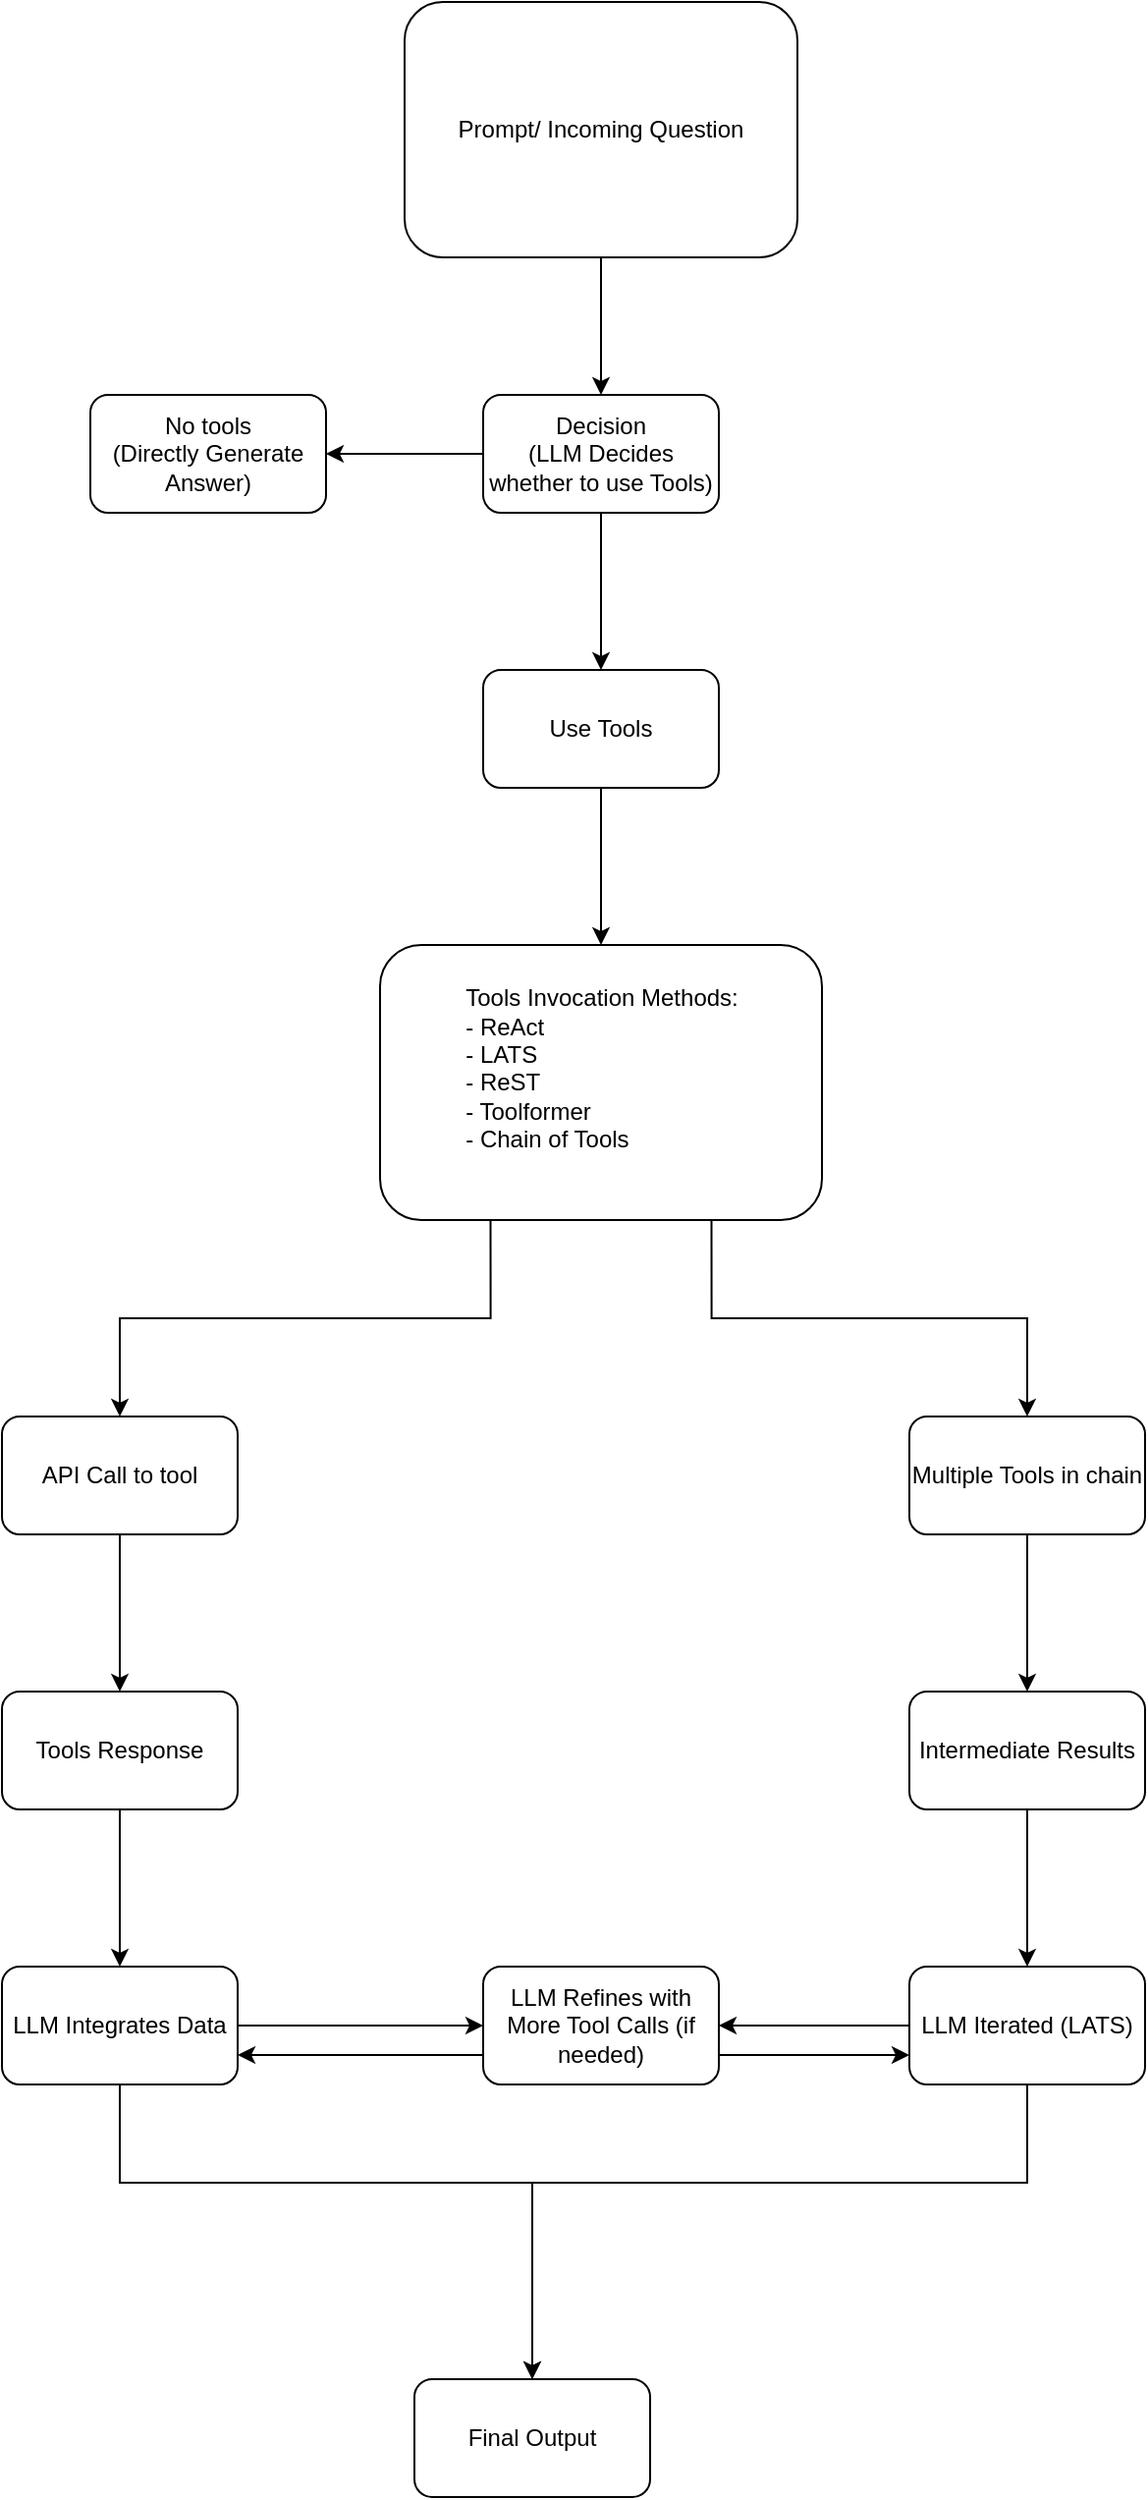 <mxfile version="26.0.9">
  <diagram name="Page-1" id="uhC2pmsRNiCQbrdiJJe3">
    <mxGraphModel dx="3776" dy="2256" grid="1" gridSize="10" guides="1" tooltips="1" connect="1" arrows="1" fold="1" page="1" pageScale="1" pageWidth="1169" pageHeight="827" math="0" shadow="0">
      <root>
        <mxCell id="0" />
        <mxCell id="1" parent="0" />
        <mxCell id="nfLUtRv_w8wSgYgJHkaU-27" style="edgeStyle=orthogonalEdgeStyle;rounded=0;orthogonalLoop=1;jettySize=auto;html=1;exitX=0.5;exitY=1;exitDx=0;exitDy=0;entryX=0.5;entryY=0;entryDx=0;entryDy=0;" edge="1" parent="1" source="nfLUtRv_w8wSgYgJHkaU-1" target="nfLUtRv_w8wSgYgJHkaU-26">
          <mxGeometry relative="1" as="geometry" />
        </mxCell>
        <mxCell id="nfLUtRv_w8wSgYgJHkaU-1" value="Prompt/ Incoming Question" style="rounded=1;whiteSpace=wrap;html=1;" vertex="1" parent="1">
          <mxGeometry x="155" y="-550" width="200" height="130" as="geometry" />
        </mxCell>
        <mxCell id="nfLUtRv_w8wSgYgJHkaU-35" value="" style="edgeStyle=orthogonalEdgeStyle;rounded=0;orthogonalLoop=1;jettySize=auto;html=1;" edge="1" parent="1" source="nfLUtRv_w8wSgYgJHkaU-26" target="nfLUtRv_w8wSgYgJHkaU-34">
          <mxGeometry relative="1" as="geometry" />
        </mxCell>
        <mxCell id="nfLUtRv_w8wSgYgJHkaU-37" value="" style="edgeStyle=orthogonalEdgeStyle;rounded=0;orthogonalLoop=1;jettySize=auto;html=1;" edge="1" parent="1" source="nfLUtRv_w8wSgYgJHkaU-26" target="nfLUtRv_w8wSgYgJHkaU-36">
          <mxGeometry relative="1" as="geometry" />
        </mxCell>
        <mxCell id="nfLUtRv_w8wSgYgJHkaU-26" value="Decision&lt;br&gt;(LLM Decides whether to use Tools)" style="rounded=1;whiteSpace=wrap;html=1;" vertex="1" parent="1">
          <mxGeometry x="195" y="-350" width="120" height="60" as="geometry" />
        </mxCell>
        <mxCell id="nfLUtRv_w8wSgYgJHkaU-34" value="No tools&lt;br&gt;(Directly Generate Answer)" style="whiteSpace=wrap;html=1;rounded=1;" vertex="1" parent="1">
          <mxGeometry x="-5" y="-350" width="120" height="60" as="geometry" />
        </mxCell>
        <mxCell id="nfLUtRv_w8wSgYgJHkaU-39" value="" style="edgeStyle=orthogonalEdgeStyle;rounded=0;orthogonalLoop=1;jettySize=auto;html=1;" edge="1" parent="1" source="nfLUtRv_w8wSgYgJHkaU-36" target="nfLUtRv_w8wSgYgJHkaU-38">
          <mxGeometry relative="1" as="geometry" />
        </mxCell>
        <mxCell id="nfLUtRv_w8wSgYgJHkaU-36" value="Use Tools" style="whiteSpace=wrap;html=1;rounded=1;" vertex="1" parent="1">
          <mxGeometry x="195" y="-210" width="120" height="60" as="geometry" />
        </mxCell>
        <mxCell id="nfLUtRv_w8wSgYgJHkaU-56" style="edgeStyle=orthogonalEdgeStyle;rounded=0;orthogonalLoop=1;jettySize=auto;html=1;exitX=0.25;exitY=1;exitDx=0;exitDy=0;entryX=0.5;entryY=0;entryDx=0;entryDy=0;" edge="1" parent="1" source="nfLUtRv_w8wSgYgJHkaU-38" target="nfLUtRv_w8wSgYgJHkaU-40">
          <mxGeometry relative="1" as="geometry" />
        </mxCell>
        <mxCell id="nfLUtRv_w8wSgYgJHkaU-57" style="edgeStyle=orthogonalEdgeStyle;rounded=0;orthogonalLoop=1;jettySize=auto;html=1;exitX=0.75;exitY=1;exitDx=0;exitDy=0;entryX=0.5;entryY=0;entryDx=0;entryDy=0;" edge="1" parent="1" source="nfLUtRv_w8wSgYgJHkaU-38" target="nfLUtRv_w8wSgYgJHkaU-41">
          <mxGeometry relative="1" as="geometry" />
        </mxCell>
        <mxCell id="nfLUtRv_w8wSgYgJHkaU-38" value="&lt;div style=&quot;text-align: left;&quot;&gt;&lt;span style=&quot;background-color: transparent; color: light-dark(rgb(0, 0, 0), rgb(255, 255, 255));&quot;&gt;Tools Invocation Methods:&lt;/span&gt;&lt;/div&gt;&lt;div style=&quot;text-align: left;&quot;&gt;- ReAct&lt;/div&gt;&lt;div style=&quot;text-align: left;&quot;&gt;- LATS&lt;/div&gt;&lt;div style=&quot;text-align: left;&quot;&gt;- ReST&lt;/div&gt;&lt;div style=&quot;text-align: left;&quot;&gt;- Toolformer&lt;/div&gt;&lt;div style=&quot;text-align: left;&quot;&gt;- Chain of Tools&lt;/div&gt;&lt;div style=&quot;text-align: left;&quot;&gt;&lt;br&gt;&lt;/div&gt;" style="whiteSpace=wrap;html=1;rounded=1;" vertex="1" parent="1">
          <mxGeometry x="142.5" y="-70" width="225" height="140" as="geometry" />
        </mxCell>
        <mxCell id="nfLUtRv_w8wSgYgJHkaU-43" value="" style="edgeStyle=orthogonalEdgeStyle;rounded=0;orthogonalLoop=1;jettySize=auto;html=1;" edge="1" parent="1" source="nfLUtRv_w8wSgYgJHkaU-40" target="nfLUtRv_w8wSgYgJHkaU-42">
          <mxGeometry relative="1" as="geometry" />
        </mxCell>
        <mxCell id="nfLUtRv_w8wSgYgJHkaU-40" value="API Call to tool" style="rounded=1;whiteSpace=wrap;html=1;" vertex="1" parent="1">
          <mxGeometry x="-50" y="170" width="120" height="60" as="geometry" />
        </mxCell>
        <mxCell id="nfLUtRv_w8wSgYgJHkaU-45" value="" style="edgeStyle=orthogonalEdgeStyle;rounded=0;orthogonalLoop=1;jettySize=auto;html=1;" edge="1" parent="1" source="nfLUtRv_w8wSgYgJHkaU-41" target="nfLUtRv_w8wSgYgJHkaU-44">
          <mxGeometry relative="1" as="geometry" />
        </mxCell>
        <mxCell id="nfLUtRv_w8wSgYgJHkaU-41" value="Multiple Tools in chain" style="rounded=1;whiteSpace=wrap;html=1;" vertex="1" parent="1">
          <mxGeometry x="412" y="170" width="120" height="60" as="geometry" />
        </mxCell>
        <mxCell id="nfLUtRv_w8wSgYgJHkaU-47" value="" style="edgeStyle=orthogonalEdgeStyle;rounded=0;orthogonalLoop=1;jettySize=auto;html=1;" edge="1" parent="1" source="nfLUtRv_w8wSgYgJHkaU-42" target="nfLUtRv_w8wSgYgJHkaU-46">
          <mxGeometry relative="1" as="geometry" />
        </mxCell>
        <mxCell id="nfLUtRv_w8wSgYgJHkaU-42" value="Tools Response" style="whiteSpace=wrap;html=1;rounded=1;" vertex="1" parent="1">
          <mxGeometry x="-50" y="310" width="120" height="60" as="geometry" />
        </mxCell>
        <mxCell id="nfLUtRv_w8wSgYgJHkaU-49" value="" style="edgeStyle=orthogonalEdgeStyle;rounded=0;orthogonalLoop=1;jettySize=auto;html=1;" edge="1" parent="1" source="nfLUtRv_w8wSgYgJHkaU-44" target="nfLUtRv_w8wSgYgJHkaU-48">
          <mxGeometry relative="1" as="geometry" />
        </mxCell>
        <mxCell id="nfLUtRv_w8wSgYgJHkaU-44" value="Intermediate Results" style="whiteSpace=wrap;html=1;rounded=1;" vertex="1" parent="1">
          <mxGeometry x="412" y="310" width="120" height="60" as="geometry" />
        </mxCell>
        <mxCell id="nfLUtRv_w8wSgYgJHkaU-51" value="" style="edgeStyle=orthogonalEdgeStyle;rounded=0;orthogonalLoop=1;jettySize=auto;html=1;" edge="1" parent="1" source="nfLUtRv_w8wSgYgJHkaU-46" target="nfLUtRv_w8wSgYgJHkaU-50">
          <mxGeometry relative="1" as="geometry">
            <Array as="points">
              <mxPoint x="10" y="560" />
              <mxPoint x="220" y="560" />
            </Array>
          </mxGeometry>
        </mxCell>
        <mxCell id="nfLUtRv_w8wSgYgJHkaU-54" style="edgeStyle=orthogonalEdgeStyle;rounded=0;orthogonalLoop=1;jettySize=auto;html=1;exitX=1;exitY=0.5;exitDx=0;exitDy=0;entryX=0;entryY=0.5;entryDx=0;entryDy=0;" edge="1" parent="1" source="nfLUtRv_w8wSgYgJHkaU-46" target="nfLUtRv_w8wSgYgJHkaU-52">
          <mxGeometry relative="1" as="geometry" />
        </mxCell>
        <mxCell id="nfLUtRv_w8wSgYgJHkaU-46" value="LLM Integrates Data" style="whiteSpace=wrap;html=1;rounded=1;" vertex="1" parent="1">
          <mxGeometry x="-50" y="450" width="120" height="60" as="geometry" />
        </mxCell>
        <mxCell id="nfLUtRv_w8wSgYgJHkaU-53" style="edgeStyle=orthogonalEdgeStyle;rounded=0;orthogonalLoop=1;jettySize=auto;html=1;exitX=0;exitY=0.5;exitDx=0;exitDy=0;entryX=1;entryY=0.5;entryDx=0;entryDy=0;" edge="1" parent="1" source="nfLUtRv_w8wSgYgJHkaU-48" target="nfLUtRv_w8wSgYgJHkaU-52">
          <mxGeometry relative="1" as="geometry" />
        </mxCell>
        <mxCell id="nfLUtRv_w8wSgYgJHkaU-59" style="edgeStyle=orthogonalEdgeStyle;rounded=0;orthogonalLoop=1;jettySize=auto;html=1;exitX=0.5;exitY=1;exitDx=0;exitDy=0;entryX=0.5;entryY=0;entryDx=0;entryDy=0;" edge="1" parent="1" source="nfLUtRv_w8wSgYgJHkaU-48" target="nfLUtRv_w8wSgYgJHkaU-50">
          <mxGeometry relative="1" as="geometry">
            <Array as="points">
              <mxPoint x="472" y="560" />
              <mxPoint x="220" y="560" />
            </Array>
          </mxGeometry>
        </mxCell>
        <mxCell id="nfLUtRv_w8wSgYgJHkaU-48" value="LLM Iterated (LATS)" style="whiteSpace=wrap;html=1;rounded=1;" vertex="1" parent="1">
          <mxGeometry x="412" y="450" width="120" height="60" as="geometry" />
        </mxCell>
        <mxCell id="nfLUtRv_w8wSgYgJHkaU-50" value="Final Output" style="whiteSpace=wrap;html=1;rounded=1;" vertex="1" parent="1">
          <mxGeometry x="160" y="660" width="120" height="60" as="geometry" />
        </mxCell>
        <mxCell id="nfLUtRv_w8wSgYgJHkaU-55" style="edgeStyle=orthogonalEdgeStyle;rounded=0;orthogonalLoop=1;jettySize=auto;html=1;exitX=0;exitY=0.75;exitDx=0;exitDy=0;entryX=1;entryY=0.75;entryDx=0;entryDy=0;" edge="1" parent="1" source="nfLUtRv_w8wSgYgJHkaU-52" target="nfLUtRv_w8wSgYgJHkaU-46">
          <mxGeometry relative="1" as="geometry" />
        </mxCell>
        <mxCell id="nfLUtRv_w8wSgYgJHkaU-58" style="edgeStyle=orthogonalEdgeStyle;rounded=0;orthogonalLoop=1;jettySize=auto;html=1;exitX=1;exitY=0.75;exitDx=0;exitDy=0;entryX=0;entryY=0.75;entryDx=0;entryDy=0;" edge="1" parent="1" source="nfLUtRv_w8wSgYgJHkaU-52" target="nfLUtRv_w8wSgYgJHkaU-48">
          <mxGeometry relative="1" as="geometry" />
        </mxCell>
        <mxCell id="nfLUtRv_w8wSgYgJHkaU-52" value="LLM Refines with More Tool Calls (if needed)" style="rounded=1;whiteSpace=wrap;html=1;" vertex="1" parent="1">
          <mxGeometry x="195" y="450" width="120" height="60" as="geometry" />
        </mxCell>
      </root>
    </mxGraphModel>
  </diagram>
</mxfile>
